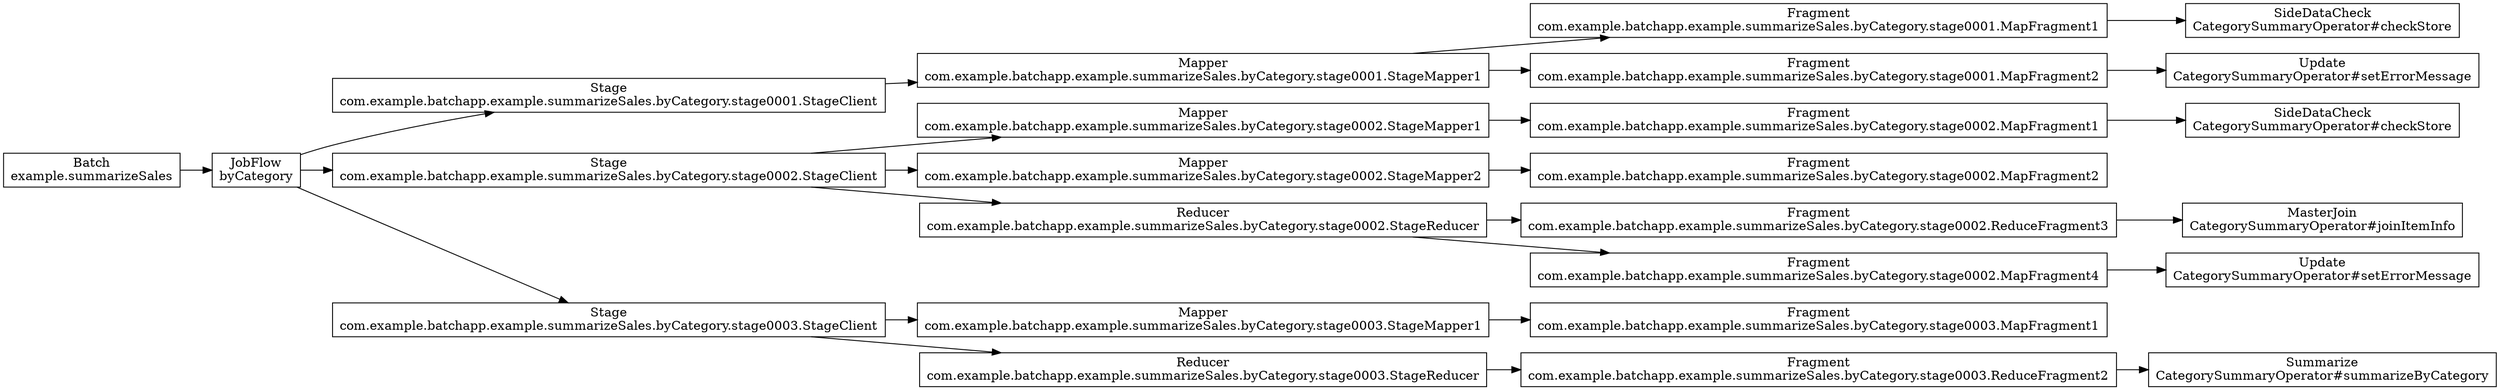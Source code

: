 digraph {
    rankdir = LR;
    "5d2029b6-a16f-49e3-bcef-81cb2b1757fd" [shape=box, label="Batch\nexample.summarizeSales"];
    "9cde9174-9531-4527-8e0a-c164d25d6a9f" [shape=box, label="JobFlow\nbyCategory"];
    "447e550e-f08f-4fbe-bf29-24ddb0622921" [shape=box, label="Stage\ncom.example.batchapp.example.summarizeSales.byCategory.stage0001.StageClient"];
    "46a6a161-62f3-478a-86af-97fa54c0a2b8" [shape=box, label="Mapper\ncom.example.batchapp.example.summarizeSales.byCategory.stage0001.StageMapper1"];
    "447e550e-f08f-4fbe-bf29-24ddb0622921" -> "46a6a161-62f3-478a-86af-97fa54c0a2b8";
    "83424ef7-9a02-4ad4-a338-7918d9a8067d" [shape=box, label="Fragment\ncom.example.batchapp.example.summarizeSales.byCategory.stage0001.MapFragment1"];
    "a14dcd9b-15be-4f71-9bcc-47282c254e77" [shape=box, label="SideDataCheck\nCategorySummaryOperator#checkStore"];
    "83424ef7-9a02-4ad4-a338-7918d9a8067d" -> "a14dcd9b-15be-4f71-9bcc-47282c254e77";
    "46a6a161-62f3-478a-86af-97fa54c0a2b8" -> "83424ef7-9a02-4ad4-a338-7918d9a8067d";
    "5b56abdc-1fe3-45be-905d-73b6bff952cc" [shape=box, label="Fragment\ncom.example.batchapp.example.summarizeSales.byCategory.stage0001.MapFragment2"];
    "24825a87-e72f-4c24-93da-625413ebdaee" [shape=box, label="Update\nCategorySummaryOperator#setErrorMessage"];
    "5b56abdc-1fe3-45be-905d-73b6bff952cc" -> "24825a87-e72f-4c24-93da-625413ebdaee";
    "46a6a161-62f3-478a-86af-97fa54c0a2b8" -> "5b56abdc-1fe3-45be-905d-73b6bff952cc";
    "9cde9174-9531-4527-8e0a-c164d25d6a9f" -> "447e550e-f08f-4fbe-bf29-24ddb0622921";
    "f6224d50-80a1-498c-9b2d-675f3db6d1db" [shape=box, label="Stage\ncom.example.batchapp.example.summarizeSales.byCategory.stage0002.StageClient"];
    "9db303e5-44eb-47c2-9897-6f7d26c49eaa" [shape=box, label="Mapper\ncom.example.batchapp.example.summarizeSales.byCategory.stage0002.StageMapper1"];
    "f6224d50-80a1-498c-9b2d-675f3db6d1db" -> "9db303e5-44eb-47c2-9897-6f7d26c49eaa";
    "4422326d-8cca-4745-a4d6-dcb9a5aafd59" [shape=box, label="Fragment\ncom.example.batchapp.example.summarizeSales.byCategory.stage0002.MapFragment1"];
    "7d9a5e11-b6dd-431e-a47c-636658197d37" [shape=box, label="SideDataCheck\nCategorySummaryOperator#checkStore"];
    "4422326d-8cca-4745-a4d6-dcb9a5aafd59" -> "7d9a5e11-b6dd-431e-a47c-636658197d37";
    "9db303e5-44eb-47c2-9897-6f7d26c49eaa" -> "4422326d-8cca-4745-a4d6-dcb9a5aafd59";
    "975f00b0-7e70-4a50-beba-9d75f7b7574e" [shape=box, label="Mapper\ncom.example.batchapp.example.summarizeSales.byCategory.stage0002.StageMapper2"];
    "f6224d50-80a1-498c-9b2d-675f3db6d1db" -> "975f00b0-7e70-4a50-beba-9d75f7b7574e";
    "5434b5db-66c0-4be1-8d58-12c05167f465" [shape=box, label="Fragment\ncom.example.batchapp.example.summarizeSales.byCategory.stage0002.MapFragment2"];
    "975f00b0-7e70-4a50-beba-9d75f7b7574e" -> "5434b5db-66c0-4be1-8d58-12c05167f465";
    "b59d6b88-7c58-4118-be4b-251e5c378e19" [shape=box, label="Reducer\ncom.example.batchapp.example.summarizeSales.byCategory.stage0002.StageReducer"];
    "f6224d50-80a1-498c-9b2d-675f3db6d1db" -> "b59d6b88-7c58-4118-be4b-251e5c378e19";
    "76d8b8d1-8c46-4539-84e8-1441ca394584" [shape=box, label="Fragment\ncom.example.batchapp.example.summarizeSales.byCategory.stage0002.ReduceFragment3"];
    "ebf2b961-1f01-4500-a327-f764b0cb406b" [shape=box, label="MasterJoin\nCategorySummaryOperator#joinItemInfo"];
    "76d8b8d1-8c46-4539-84e8-1441ca394584" -> "ebf2b961-1f01-4500-a327-f764b0cb406b";
    "b59d6b88-7c58-4118-be4b-251e5c378e19" -> "76d8b8d1-8c46-4539-84e8-1441ca394584";
    "41841b71-8624-4cfc-9ea9-cdf13ee74630" [shape=box, label="Fragment\ncom.example.batchapp.example.summarizeSales.byCategory.stage0002.MapFragment4"];
    "19299f06-e4f8-4c44-b6a5-2052c6722d6f" [shape=box, label="Update\nCategorySummaryOperator#setErrorMessage"];
    "41841b71-8624-4cfc-9ea9-cdf13ee74630" -> "19299f06-e4f8-4c44-b6a5-2052c6722d6f";
    "b59d6b88-7c58-4118-be4b-251e5c378e19" -> "41841b71-8624-4cfc-9ea9-cdf13ee74630";
    "9cde9174-9531-4527-8e0a-c164d25d6a9f" -> "f6224d50-80a1-498c-9b2d-675f3db6d1db";
    "2748f4d7-f9bd-4880-8f63-578274418d44" [shape=box, label="Stage\ncom.example.batchapp.example.summarizeSales.byCategory.stage0003.StageClient"];
    "2091000a-56d6-4636-a345-95185c9a21a3" [shape=box, label="Mapper\ncom.example.batchapp.example.summarizeSales.byCategory.stage0003.StageMapper1"];
    "2748f4d7-f9bd-4880-8f63-578274418d44" -> "2091000a-56d6-4636-a345-95185c9a21a3";
    "1c188842-72b6-40ed-91a7-2ddb0674067b" [shape=box, label="Fragment\ncom.example.batchapp.example.summarizeSales.byCategory.stage0003.MapFragment1"];
    "2091000a-56d6-4636-a345-95185c9a21a3" -> "1c188842-72b6-40ed-91a7-2ddb0674067b";
    "5d56bbf6-b69d-49fd-85c7-5f42b6808f38" [shape=box, label="Reducer\ncom.example.batchapp.example.summarizeSales.byCategory.stage0003.StageReducer"];
    "2748f4d7-f9bd-4880-8f63-578274418d44" -> "5d56bbf6-b69d-49fd-85c7-5f42b6808f38";
    "186d2a91-b47c-43d4-a307-955d96633b94" [shape=box, label="Fragment\ncom.example.batchapp.example.summarizeSales.byCategory.stage0003.ReduceFragment2"];
    "6f0e72a2-185a-429e-930a-24392c5d58e4" [shape=box, label="Summarize\nCategorySummaryOperator#summarizeByCategory"];
    "186d2a91-b47c-43d4-a307-955d96633b94" -> "6f0e72a2-185a-429e-930a-24392c5d58e4";
    "5d56bbf6-b69d-49fd-85c7-5f42b6808f38" -> "186d2a91-b47c-43d4-a307-955d96633b94";
    "9cde9174-9531-4527-8e0a-c164d25d6a9f" -> "2748f4d7-f9bd-4880-8f63-578274418d44";
    "5d2029b6-a16f-49e3-bcef-81cb2b1757fd" -> "9cde9174-9531-4527-8e0a-c164d25d6a9f";
}
